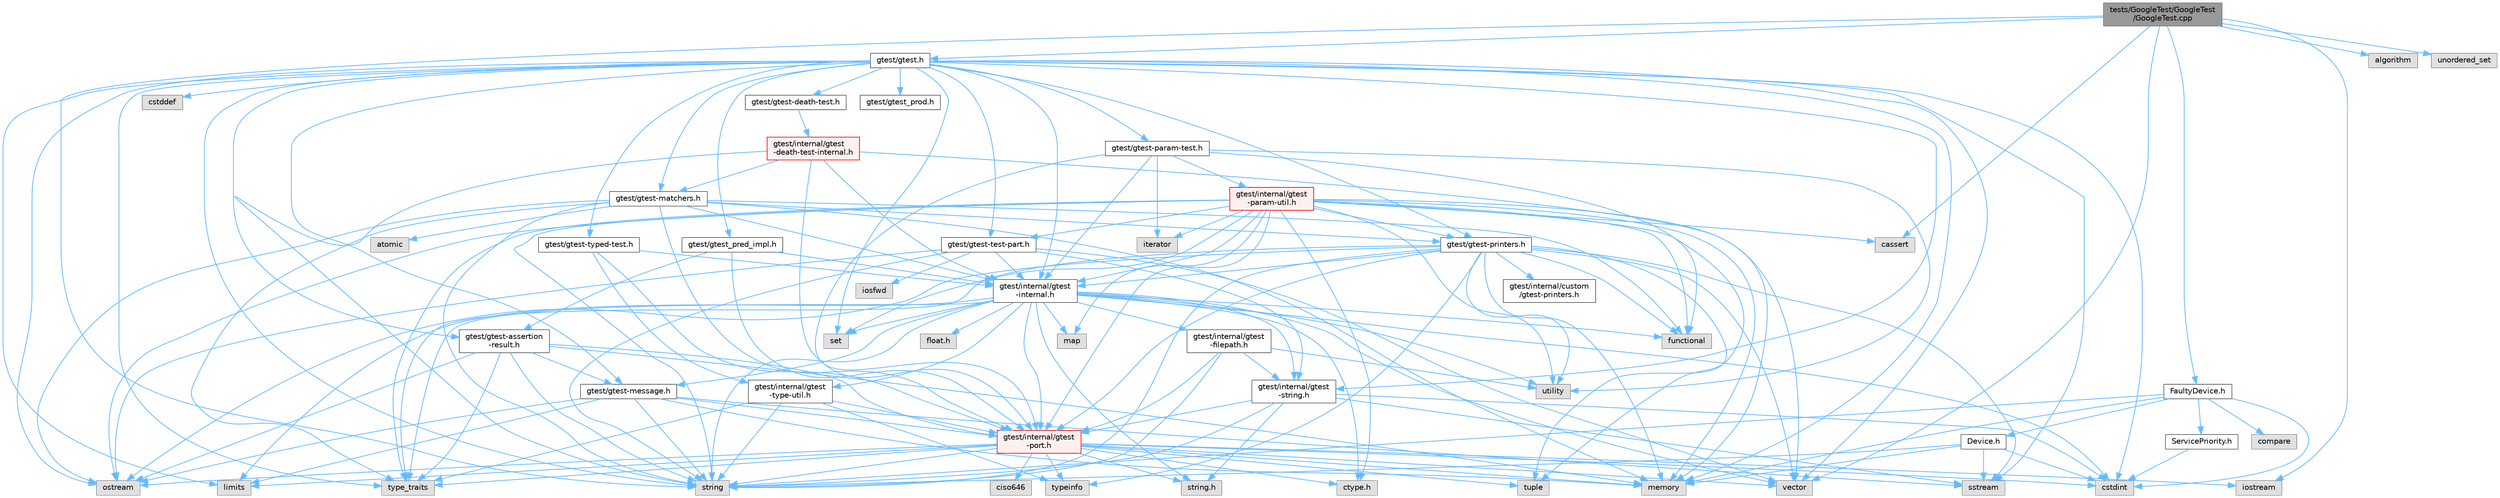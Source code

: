 digraph "tests/GoogleTest/GoogleTest/GoogleTest.cpp"
{
 // LATEX_PDF_SIZE
  bgcolor="transparent";
  edge [fontname=Helvetica,fontsize=10,labelfontname=Helvetica,labelfontsize=10];
  node [fontname=Helvetica,fontsize=10,shape=box,height=0.2,width=0.4];
  Node1 [id="Node000001",label="tests/GoogleTest/GoogleTest\l/GoogleTest.cpp",height=0.2,width=0.4,color="gray40", fillcolor="grey60", style="filled", fontcolor="black",tooltip=" "];
  Node1 -> Node2 [id="edge1_Node000001_Node000002",color="steelblue1",style="solid",tooltip=" "];
  Node2 [id="Node000002",label="gtest/gtest.h",height=0.2,width=0.4,color="grey40", fillcolor="white", style="filled",URL="$gtest_8h.html",tooltip=" "];
  Node2 -> Node3 [id="edge2_Node000002_Node000003",color="steelblue1",style="solid",tooltip=" "];
  Node3 [id="Node000003",label="cstddef",height=0.2,width=0.4,color="grey60", fillcolor="#E0E0E0", style="filled",tooltip=" "];
  Node2 -> Node4 [id="edge3_Node000002_Node000004",color="steelblue1",style="solid",tooltip=" "];
  Node4 [id="Node000004",label="cstdint",height=0.2,width=0.4,color="grey60", fillcolor="#E0E0E0", style="filled",tooltip=" "];
  Node2 -> Node5 [id="edge4_Node000002_Node000005",color="steelblue1",style="solid",tooltip=" "];
  Node5 [id="Node000005",label="limits",height=0.2,width=0.4,color="grey60", fillcolor="#E0E0E0", style="filled",tooltip=" "];
  Node2 -> Node6 [id="edge5_Node000002_Node000006",color="steelblue1",style="solid",tooltip=" "];
  Node6 [id="Node000006",label="memory",height=0.2,width=0.4,color="grey60", fillcolor="#E0E0E0", style="filled",tooltip=" "];
  Node2 -> Node7 [id="edge6_Node000002_Node000007",color="steelblue1",style="solid",tooltip=" "];
  Node7 [id="Node000007",label="ostream",height=0.2,width=0.4,color="grey60", fillcolor="#E0E0E0", style="filled",tooltip=" "];
  Node2 -> Node8 [id="edge7_Node000002_Node000008",color="steelblue1",style="solid",tooltip=" "];
  Node8 [id="Node000008",label="set",height=0.2,width=0.4,color="grey60", fillcolor="#E0E0E0", style="filled",tooltip=" "];
  Node2 -> Node9 [id="edge8_Node000002_Node000009",color="steelblue1",style="solid",tooltip=" "];
  Node9 [id="Node000009",label="sstream",height=0.2,width=0.4,color="grey60", fillcolor="#E0E0E0", style="filled",tooltip=" "];
  Node2 -> Node10 [id="edge9_Node000002_Node000010",color="steelblue1",style="solid",tooltip=" "];
  Node10 [id="Node000010",label="string",height=0.2,width=0.4,color="grey60", fillcolor="#E0E0E0", style="filled",tooltip=" "];
  Node2 -> Node11 [id="edge10_Node000002_Node000011",color="steelblue1",style="solid",tooltip=" "];
  Node11 [id="Node000011",label="type_traits",height=0.2,width=0.4,color="grey60", fillcolor="#E0E0E0", style="filled",tooltip=" "];
  Node2 -> Node12 [id="edge11_Node000002_Node000012",color="steelblue1",style="solid",tooltip=" "];
  Node12 [id="Node000012",label="vector",height=0.2,width=0.4,color="grey60", fillcolor="#E0E0E0", style="filled",tooltip=" "];
  Node2 -> Node13 [id="edge12_Node000002_Node000013",color="steelblue1",style="solid",tooltip=" "];
  Node13 [id="Node000013",label="gtest/gtest-assertion\l-result.h",height=0.2,width=0.4,color="grey40", fillcolor="white", style="filled",URL="$gtest-assertion-result_8h.html",tooltip=" "];
  Node13 -> Node6 [id="edge13_Node000013_Node000006",color="steelblue1",style="solid",tooltip=" "];
  Node13 -> Node7 [id="edge14_Node000013_Node000007",color="steelblue1",style="solid",tooltip=" "];
  Node13 -> Node10 [id="edge15_Node000013_Node000010",color="steelblue1",style="solid",tooltip=" "];
  Node13 -> Node11 [id="edge16_Node000013_Node000011",color="steelblue1",style="solid",tooltip=" "];
  Node13 -> Node14 [id="edge17_Node000013_Node000014",color="steelblue1",style="solid",tooltip=" "];
  Node14 [id="Node000014",label="gtest/gtest-message.h",height=0.2,width=0.4,color="grey40", fillcolor="white", style="filled",URL="$gtest-message_8h.html",tooltip=" "];
  Node14 -> Node5 [id="edge18_Node000014_Node000005",color="steelblue1",style="solid",tooltip=" "];
  Node14 -> Node6 [id="edge19_Node000014_Node000006",color="steelblue1",style="solid",tooltip=" "];
  Node14 -> Node7 [id="edge20_Node000014_Node000007",color="steelblue1",style="solid",tooltip=" "];
  Node14 -> Node9 [id="edge21_Node000014_Node000009",color="steelblue1",style="solid",tooltip=" "];
  Node14 -> Node10 [id="edge22_Node000014_Node000010",color="steelblue1",style="solid",tooltip=" "];
  Node14 -> Node15 [id="edge23_Node000014_Node000015",color="steelblue1",style="solid",tooltip=" "];
  Node15 [id="Node000015",label="gtest/internal/gtest\l-port.h",height=0.2,width=0.4,color="red", fillcolor="#FFF0F0", style="filled",URL="$gtest-port_8h.html",tooltip=" "];
  Node15 -> Node16 [id="edge24_Node000015_Node000016",color="steelblue1",style="solid",tooltip=" "];
  Node16 [id="Node000016",label="ciso646",height=0.2,width=0.4,color="grey60", fillcolor="#E0E0E0", style="filled",tooltip=" "];
  Node15 -> Node17 [id="edge25_Node000015_Node000017",color="steelblue1",style="solid",tooltip=" "];
  Node17 [id="Node000017",label="ctype.h",height=0.2,width=0.4,color="grey60", fillcolor="#E0E0E0", style="filled",tooltip=" "];
  Node15 -> Node21 [id="edge26_Node000015_Node000021",color="steelblue1",style="solid",tooltip=" "];
  Node21 [id="Node000021",label="string.h",height=0.2,width=0.4,color="grey60", fillcolor="#E0E0E0", style="filled",tooltip=" "];
  Node15 -> Node4 [id="edge27_Node000015_Node000004",color="steelblue1",style="solid",tooltip=" "];
  Node15 -> Node23 [id="edge28_Node000015_Node000023",color="steelblue1",style="solid",tooltip=" "];
  Node23 [id="Node000023",label="iostream",height=0.2,width=0.4,color="grey60", fillcolor="#E0E0E0", style="filled",tooltip=" "];
  Node15 -> Node5 [id="edge29_Node000015_Node000005",color="steelblue1",style="solid",tooltip=" "];
  Node15 -> Node6 [id="edge30_Node000015_Node000006",color="steelblue1",style="solid",tooltip=" "];
  Node15 -> Node7 [id="edge31_Node000015_Node000007",color="steelblue1",style="solid",tooltip=" "];
  Node15 -> Node10 [id="edge32_Node000015_Node000010",color="steelblue1",style="solid",tooltip=" "];
  Node15 -> Node25 [id="edge33_Node000015_Node000025",color="steelblue1",style="solid",tooltip=" "];
  Node25 [id="Node000025",label="tuple",height=0.2,width=0.4,color="grey60", fillcolor="#E0E0E0", style="filled",tooltip=" "];
  Node15 -> Node11 [id="edge34_Node000015_Node000011",color="steelblue1",style="solid",tooltip=" "];
  Node15 -> Node12 [id="edge35_Node000015_Node000012",color="steelblue1",style="solid",tooltip=" "];
  Node15 -> Node33 [id="edge36_Node000015_Node000033",color="steelblue1",style="solid",tooltip=" "];
  Node33 [id="Node000033",label="typeinfo",height=0.2,width=0.4,color="grey60", fillcolor="#E0E0E0", style="filled",tooltip=" "];
  Node13 -> Node15 [id="edge37_Node000013_Node000015",color="steelblue1",style="solid",tooltip=" "];
  Node2 -> Node34 [id="edge38_Node000002_Node000034",color="steelblue1",style="solid",tooltip=" "];
  Node34 [id="Node000034",label="gtest/gtest-death-test.h",height=0.2,width=0.4,color="grey40", fillcolor="white", style="filled",URL="$gtest-death-test_8h.html",tooltip=" "];
  Node34 -> Node35 [id="edge39_Node000034_Node000035",color="steelblue1",style="solid",tooltip=" "];
  Node35 [id="Node000035",label="gtest/internal/gtest\l-death-test-internal.h",height=0.2,width=0.4,color="red", fillcolor="#FFF0F0", style="filled",URL="$gtest-death-test-internal_8h.html",tooltip=" "];
  Node35 -> Node6 [id="edge40_Node000035_Node000006",color="steelblue1",style="solid",tooltip=" "];
  Node35 -> Node10 [id="edge41_Node000035_Node000010",color="steelblue1",style="solid",tooltip=" "];
  Node35 -> Node36 [id="edge42_Node000035_Node000036",color="steelblue1",style="solid",tooltip=" "];
  Node36 [id="Node000036",label="gtest/gtest-matchers.h",height=0.2,width=0.4,color="grey40", fillcolor="white", style="filled",URL="$gtest-matchers_8h.html",tooltip=" "];
  Node36 -> Node37 [id="edge43_Node000036_Node000037",color="steelblue1",style="solid",tooltip=" "];
  Node37 [id="Node000037",label="atomic",height=0.2,width=0.4,color="grey60", fillcolor="#E0E0E0", style="filled",tooltip=" "];
  Node36 -> Node38 [id="edge44_Node000036_Node000038",color="steelblue1",style="solid",tooltip=" "];
  Node38 [id="Node000038",label="functional",height=0.2,width=0.4,color="grey60", fillcolor="#E0E0E0", style="filled",tooltip=" "];
  Node36 -> Node6 [id="edge45_Node000036_Node000006",color="steelblue1",style="solid",tooltip=" "];
  Node36 -> Node7 [id="edge46_Node000036_Node000007",color="steelblue1",style="solid",tooltip=" "];
  Node36 -> Node10 [id="edge47_Node000036_Node000010",color="steelblue1",style="solid",tooltip=" "];
  Node36 -> Node11 [id="edge48_Node000036_Node000011",color="steelblue1",style="solid",tooltip=" "];
  Node36 -> Node39 [id="edge49_Node000036_Node000039",color="steelblue1",style="solid",tooltip=" "];
  Node39 [id="Node000039",label="gtest/gtest-printers.h",height=0.2,width=0.4,color="grey40", fillcolor="white", style="filled",URL="$gtest-printers_8h.html",tooltip=" "];
  Node39 -> Node38 [id="edge50_Node000039_Node000038",color="steelblue1",style="solid",tooltip=" "];
  Node39 -> Node6 [id="edge51_Node000039_Node000006",color="steelblue1",style="solid",tooltip=" "];
  Node39 -> Node7 [id="edge52_Node000039_Node000007",color="steelblue1",style="solid",tooltip=" "];
  Node39 -> Node9 [id="edge53_Node000039_Node000009",color="steelblue1",style="solid",tooltip=" "];
  Node39 -> Node10 [id="edge54_Node000039_Node000010",color="steelblue1",style="solid",tooltip=" "];
  Node39 -> Node25 [id="edge55_Node000039_Node000025",color="steelblue1",style="solid",tooltip=" "];
  Node39 -> Node11 [id="edge56_Node000039_Node000011",color="steelblue1",style="solid",tooltip=" "];
  Node39 -> Node33 [id="edge57_Node000039_Node000033",color="steelblue1",style="solid",tooltip=" "];
  Node39 -> Node40 [id="edge58_Node000039_Node000040",color="steelblue1",style="solid",tooltip=" "];
  Node40 [id="Node000040",label="utility",height=0.2,width=0.4,color="grey60", fillcolor="#E0E0E0", style="filled",tooltip=" "];
  Node39 -> Node12 [id="edge59_Node000039_Node000012",color="steelblue1",style="solid",tooltip=" "];
  Node39 -> Node41 [id="edge60_Node000039_Node000041",color="steelblue1",style="solid",tooltip=" "];
  Node41 [id="Node000041",label="gtest/internal/gtest\l-internal.h",height=0.2,width=0.4,color="grey40", fillcolor="white", style="filled",URL="$gtest-internal_8h.html",tooltip=" "];
  Node41 -> Node15 [id="edge61_Node000041_Node000015",color="steelblue1",style="solid",tooltip=" "];
  Node41 -> Node17 [id="edge62_Node000041_Node000017",color="steelblue1",style="solid",tooltip=" "];
  Node41 -> Node42 [id="edge63_Node000041_Node000042",color="steelblue1",style="solid",tooltip=" "];
  Node42 [id="Node000042",label="float.h",height=0.2,width=0.4,color="grey60", fillcolor="#E0E0E0", style="filled",tooltip=" "];
  Node41 -> Node21 [id="edge64_Node000041_Node000021",color="steelblue1",style="solid",tooltip=" "];
  Node41 -> Node4 [id="edge65_Node000041_Node000004",color="steelblue1",style="solid",tooltip=" "];
  Node41 -> Node38 [id="edge66_Node000041_Node000038",color="steelblue1",style="solid",tooltip=" "];
  Node41 -> Node5 [id="edge67_Node000041_Node000005",color="steelblue1",style="solid",tooltip=" "];
  Node41 -> Node43 [id="edge68_Node000041_Node000043",color="steelblue1",style="solid",tooltip=" "];
  Node43 [id="Node000043",label="map",height=0.2,width=0.4,color="grey60", fillcolor="#E0E0E0", style="filled",tooltip=" "];
  Node41 -> Node8 [id="edge69_Node000041_Node000008",color="steelblue1",style="solid",tooltip=" "];
  Node41 -> Node10 [id="edge70_Node000041_Node000010",color="steelblue1",style="solid",tooltip=" "];
  Node41 -> Node11 [id="edge71_Node000041_Node000011",color="steelblue1",style="solid",tooltip=" "];
  Node41 -> Node40 [id="edge72_Node000041_Node000040",color="steelblue1",style="solid",tooltip=" "];
  Node41 -> Node12 [id="edge73_Node000041_Node000012",color="steelblue1",style="solid",tooltip=" "];
  Node41 -> Node14 [id="edge74_Node000041_Node000014",color="steelblue1",style="solid",tooltip=" "];
  Node41 -> Node44 [id="edge75_Node000041_Node000044",color="steelblue1",style="solid",tooltip=" "];
  Node44 [id="Node000044",label="gtest/internal/gtest\l-filepath.h",height=0.2,width=0.4,color="grey40", fillcolor="white", style="filled",URL="$gtest-filepath_8h.html",tooltip=" "];
  Node44 -> Node10 [id="edge76_Node000044_Node000010",color="steelblue1",style="solid",tooltip=" "];
  Node44 -> Node40 [id="edge77_Node000044_Node000040",color="steelblue1",style="solid",tooltip=" "];
  Node44 -> Node15 [id="edge78_Node000044_Node000015",color="steelblue1",style="solid",tooltip=" "];
  Node44 -> Node45 [id="edge79_Node000044_Node000045",color="steelblue1",style="solid",tooltip=" "];
  Node45 [id="Node000045",label="gtest/internal/gtest\l-string.h",height=0.2,width=0.4,color="grey40", fillcolor="white", style="filled",URL="$gtest-string_8h.html",tooltip=" "];
  Node45 -> Node21 [id="edge80_Node000045_Node000021",color="steelblue1",style="solid",tooltip=" "];
  Node45 -> Node4 [id="edge81_Node000045_Node000004",color="steelblue1",style="solid",tooltip=" "];
  Node45 -> Node9 [id="edge82_Node000045_Node000009",color="steelblue1",style="solid",tooltip=" "];
  Node45 -> Node10 [id="edge83_Node000045_Node000010",color="steelblue1",style="solid",tooltip=" "];
  Node45 -> Node15 [id="edge84_Node000045_Node000015",color="steelblue1",style="solid",tooltip=" "];
  Node41 -> Node45 [id="edge85_Node000041_Node000045",color="steelblue1",style="solid",tooltip=" "];
  Node41 -> Node46 [id="edge86_Node000041_Node000046",color="steelblue1",style="solid",tooltip=" "];
  Node46 [id="Node000046",label="gtest/internal/gtest\l-type-util.h",height=0.2,width=0.4,color="grey40", fillcolor="white", style="filled",URL="$gtest-type-util_8h.html",tooltip=" "];
  Node46 -> Node10 [id="edge87_Node000046_Node000010",color="steelblue1",style="solid",tooltip=" "];
  Node46 -> Node11 [id="edge88_Node000046_Node000011",color="steelblue1",style="solid",tooltip=" "];
  Node46 -> Node33 [id="edge89_Node000046_Node000033",color="steelblue1",style="solid",tooltip=" "];
  Node46 -> Node15 [id="edge90_Node000046_Node000015",color="steelblue1",style="solid",tooltip=" "];
  Node39 -> Node15 [id="edge91_Node000039_Node000015",color="steelblue1",style="solid",tooltip=" "];
  Node39 -> Node47 [id="edge92_Node000039_Node000047",color="steelblue1",style="solid",tooltip=" "];
  Node47 [id="Node000047",label="gtest/internal/custom\l/gtest-printers.h",height=0.2,width=0.4,color="grey40", fillcolor="white", style="filled",URL="$internal_2custom_2gtest-printers_8h.html",tooltip=" "];
  Node36 -> Node41 [id="edge93_Node000036_Node000041",color="steelblue1",style="solid",tooltip=" "];
  Node36 -> Node15 [id="edge94_Node000036_Node000015",color="steelblue1",style="solid",tooltip=" "];
  Node35 -> Node41 [id="edge95_Node000035_Node000041",color="steelblue1",style="solid",tooltip=" "];
  Node35 -> Node15 [id="edge96_Node000035_Node000015",color="steelblue1",style="solid",tooltip=" "];
  Node2 -> Node36 [id="edge97_Node000002_Node000036",color="steelblue1",style="solid",tooltip=" "];
  Node2 -> Node14 [id="edge98_Node000002_Node000014",color="steelblue1",style="solid",tooltip=" "];
  Node2 -> Node48 [id="edge99_Node000002_Node000048",color="steelblue1",style="solid",tooltip=" "];
  Node48 [id="Node000048",label="gtest/gtest-param-test.h",height=0.2,width=0.4,color="grey40", fillcolor="white", style="filled",URL="$gtest-param-test_8h.html",tooltip=" "];
  Node48 -> Node38 [id="edge100_Node000048_Node000038",color="steelblue1",style="solid",tooltip=" "];
  Node48 -> Node49 [id="edge101_Node000048_Node000049",color="steelblue1",style="solid",tooltip=" "];
  Node49 [id="Node000049",label="iterator",height=0.2,width=0.4,color="grey60", fillcolor="#E0E0E0", style="filled",tooltip=" "];
  Node48 -> Node40 [id="edge102_Node000048_Node000040",color="steelblue1",style="solid",tooltip=" "];
  Node48 -> Node41 [id="edge103_Node000048_Node000041",color="steelblue1",style="solid",tooltip=" "];
  Node48 -> Node50 [id="edge104_Node000048_Node000050",color="steelblue1",style="solid",tooltip=" "];
  Node50 [id="Node000050",label="gtest/internal/gtest\l-param-util.h",height=0.2,width=0.4,color="red", fillcolor="#FFF0F0", style="filled",URL="$gtest-param-util_8h.html",tooltip=" "];
  Node50 -> Node17 [id="edge105_Node000050_Node000017",color="steelblue1",style="solid",tooltip=" "];
  Node50 -> Node51 [id="edge106_Node000050_Node000051",color="steelblue1",style="solid",tooltip=" "];
  Node51 [id="Node000051",label="cassert",height=0.2,width=0.4,color="grey60", fillcolor="#E0E0E0", style="filled",tooltip=" "];
  Node50 -> Node38 [id="edge107_Node000050_Node000038",color="steelblue1",style="solid",tooltip=" "];
  Node50 -> Node49 [id="edge108_Node000050_Node000049",color="steelblue1",style="solid",tooltip=" "];
  Node50 -> Node43 [id="edge109_Node000050_Node000043",color="steelblue1",style="solid",tooltip=" "];
  Node50 -> Node6 [id="edge110_Node000050_Node000006",color="steelblue1",style="solid",tooltip=" "];
  Node50 -> Node7 [id="edge111_Node000050_Node000007",color="steelblue1",style="solid",tooltip=" "];
  Node50 -> Node8 [id="edge112_Node000050_Node000008",color="steelblue1",style="solid",tooltip=" "];
  Node50 -> Node10 [id="edge113_Node000050_Node000010",color="steelblue1",style="solid",tooltip=" "];
  Node50 -> Node25 [id="edge114_Node000050_Node000025",color="steelblue1",style="solid",tooltip=" "];
  Node50 -> Node11 [id="edge115_Node000050_Node000011",color="steelblue1",style="solid",tooltip=" "];
  Node50 -> Node40 [id="edge116_Node000050_Node000040",color="steelblue1",style="solid",tooltip=" "];
  Node50 -> Node12 [id="edge117_Node000050_Node000012",color="steelblue1",style="solid",tooltip=" "];
  Node50 -> Node39 [id="edge118_Node000050_Node000039",color="steelblue1",style="solid",tooltip=" "];
  Node50 -> Node53 [id="edge119_Node000050_Node000053",color="steelblue1",style="solid",tooltip=" "];
  Node53 [id="Node000053",label="gtest/gtest-test-part.h",height=0.2,width=0.4,color="grey40", fillcolor="white", style="filled",URL="$gtest-test-part_8h.html",tooltip=" "];
  Node53 -> Node54 [id="edge120_Node000053_Node000054",color="steelblue1",style="solid",tooltip=" "];
  Node54 [id="Node000054",label="iosfwd",height=0.2,width=0.4,color="grey60", fillcolor="#E0E0E0", style="filled",tooltip=" "];
  Node53 -> Node7 [id="edge121_Node000053_Node000007",color="steelblue1",style="solid",tooltip=" "];
  Node53 -> Node10 [id="edge122_Node000053_Node000010",color="steelblue1",style="solid",tooltip=" "];
  Node53 -> Node12 [id="edge123_Node000053_Node000012",color="steelblue1",style="solid",tooltip=" "];
  Node53 -> Node41 [id="edge124_Node000053_Node000041",color="steelblue1",style="solid",tooltip=" "];
  Node53 -> Node45 [id="edge125_Node000053_Node000045",color="steelblue1",style="solid",tooltip=" "];
  Node50 -> Node41 [id="edge126_Node000050_Node000041",color="steelblue1",style="solid",tooltip=" "];
  Node50 -> Node15 [id="edge127_Node000050_Node000015",color="steelblue1",style="solid",tooltip=" "];
  Node48 -> Node15 [id="edge128_Node000048_Node000015",color="steelblue1",style="solid",tooltip=" "];
  Node2 -> Node39 [id="edge129_Node000002_Node000039",color="steelblue1",style="solid",tooltip=" "];
  Node2 -> Node53 [id="edge130_Node000002_Node000053",color="steelblue1",style="solid",tooltip=" "];
  Node2 -> Node55 [id="edge131_Node000002_Node000055",color="steelblue1",style="solid",tooltip=" "];
  Node55 [id="Node000055",label="gtest/gtest-typed-test.h",height=0.2,width=0.4,color="grey40", fillcolor="white", style="filled",URL="$gtest-typed-test_8h.html",tooltip=" "];
  Node55 -> Node41 [id="edge132_Node000055_Node000041",color="steelblue1",style="solid",tooltip=" "];
  Node55 -> Node15 [id="edge133_Node000055_Node000015",color="steelblue1",style="solid",tooltip=" "];
  Node55 -> Node46 [id="edge134_Node000055_Node000046",color="steelblue1",style="solid",tooltip=" "];
  Node2 -> Node56 [id="edge135_Node000002_Node000056",color="steelblue1",style="solid",tooltip=" "];
  Node56 [id="Node000056",label="gtest/gtest_pred_impl.h",height=0.2,width=0.4,color="grey40", fillcolor="white", style="filled",URL="$gtest__pred__impl_8h.html",tooltip=" "];
  Node56 -> Node13 [id="edge136_Node000056_Node000013",color="steelblue1",style="solid",tooltip=" "];
  Node56 -> Node41 [id="edge137_Node000056_Node000041",color="steelblue1",style="solid",tooltip=" "];
  Node56 -> Node15 [id="edge138_Node000056_Node000015",color="steelblue1",style="solid",tooltip=" "];
  Node2 -> Node57 [id="edge139_Node000002_Node000057",color="steelblue1",style="solid",tooltip=" "];
  Node57 [id="Node000057",label="gtest/gtest_prod.h",height=0.2,width=0.4,color="grey40", fillcolor="white", style="filled",URL="$gtest__prod_8h.html",tooltip=" "];
  Node2 -> Node41 [id="edge140_Node000002_Node000041",color="steelblue1",style="solid",tooltip=" "];
  Node2 -> Node45 [id="edge141_Node000002_Node000045",color="steelblue1",style="solid",tooltip=" "];
  Node1 -> Node12 [id="edge142_Node000001_Node000012",color="steelblue1",style="solid",tooltip=" "];
  Node1 -> Node10 [id="edge143_Node000001_Node000010",color="steelblue1",style="solid",tooltip=" "];
  Node1 -> Node58 [id="edge144_Node000001_Node000058",color="steelblue1",style="solid",tooltip=" "];
  Node58 [id="Node000058",label="algorithm",height=0.2,width=0.4,color="grey60", fillcolor="#E0E0E0", style="filled",tooltip=" "];
  Node1 -> Node59 [id="edge145_Node000001_Node000059",color="steelblue1",style="solid",tooltip=" "];
  Node59 [id="Node000059",label="unordered_set",height=0.2,width=0.4,color="grey60", fillcolor="#E0E0E0", style="filled",tooltip=" "];
  Node1 -> Node60 [id="edge146_Node000001_Node000060",color="steelblue1",style="solid",tooltip=" "];
  Node60 [id="Node000060",label="FaultyDevice.h",height=0.2,width=0.4,color="grey40", fillcolor="white", style="filled",URL="$_faulty_device_8h.html",tooltip=" "];
  Node60 -> Node10 [id="edge147_Node000060_Node000010",color="steelblue1",style="solid",tooltip=" "];
  Node60 -> Node61 [id="edge148_Node000060_Node000061",color="steelblue1",style="solid",tooltip=" "];
  Node61 [id="Node000061",label="compare",height=0.2,width=0.4,color="grey60", fillcolor="#E0E0E0", style="filled",tooltip=" "];
  Node60 -> Node4 [id="edge149_Node000060_Node000004",color="steelblue1",style="solid",tooltip=" "];
  Node60 -> Node6 [id="edge150_Node000060_Node000006",color="steelblue1",style="solid",tooltip=" "];
  Node60 -> Node62 [id="edge151_Node000060_Node000062",color="steelblue1",style="solid",tooltip=" "];
  Node62 [id="Node000062",label="Device.h",height=0.2,width=0.4,color="grey40", fillcolor="white", style="filled",URL="$_device_8h.html",tooltip=" "];
  Node62 -> Node4 [id="edge152_Node000062_Node000004",color="steelblue1",style="solid",tooltip=" "];
  Node62 -> Node6 [id="edge153_Node000062_Node000006",color="steelblue1",style="solid",tooltip=" "];
  Node62 -> Node10 [id="edge154_Node000062_Node000010",color="steelblue1",style="solid",tooltip=" "];
  Node62 -> Node9 [id="edge155_Node000062_Node000009",color="steelblue1",style="solid",tooltip=" "];
  Node60 -> Node63 [id="edge156_Node000060_Node000063",color="steelblue1",style="solid",tooltip=" "];
  Node63 [id="Node000063",label="ServicePriority.h",height=0.2,width=0.4,color="grey40", fillcolor="white", style="filled",URL="$_service_priority_8h.html",tooltip=" "];
  Node63 -> Node4 [id="edge157_Node000063_Node000004",color="steelblue1",style="solid",tooltip=" "];
  Node1 -> Node51 [id="edge158_Node000001_Node000051",color="steelblue1",style="solid",tooltip=" "];
  Node1 -> Node23 [id="edge159_Node000001_Node000023",color="steelblue1",style="solid",tooltip=" "];
}
